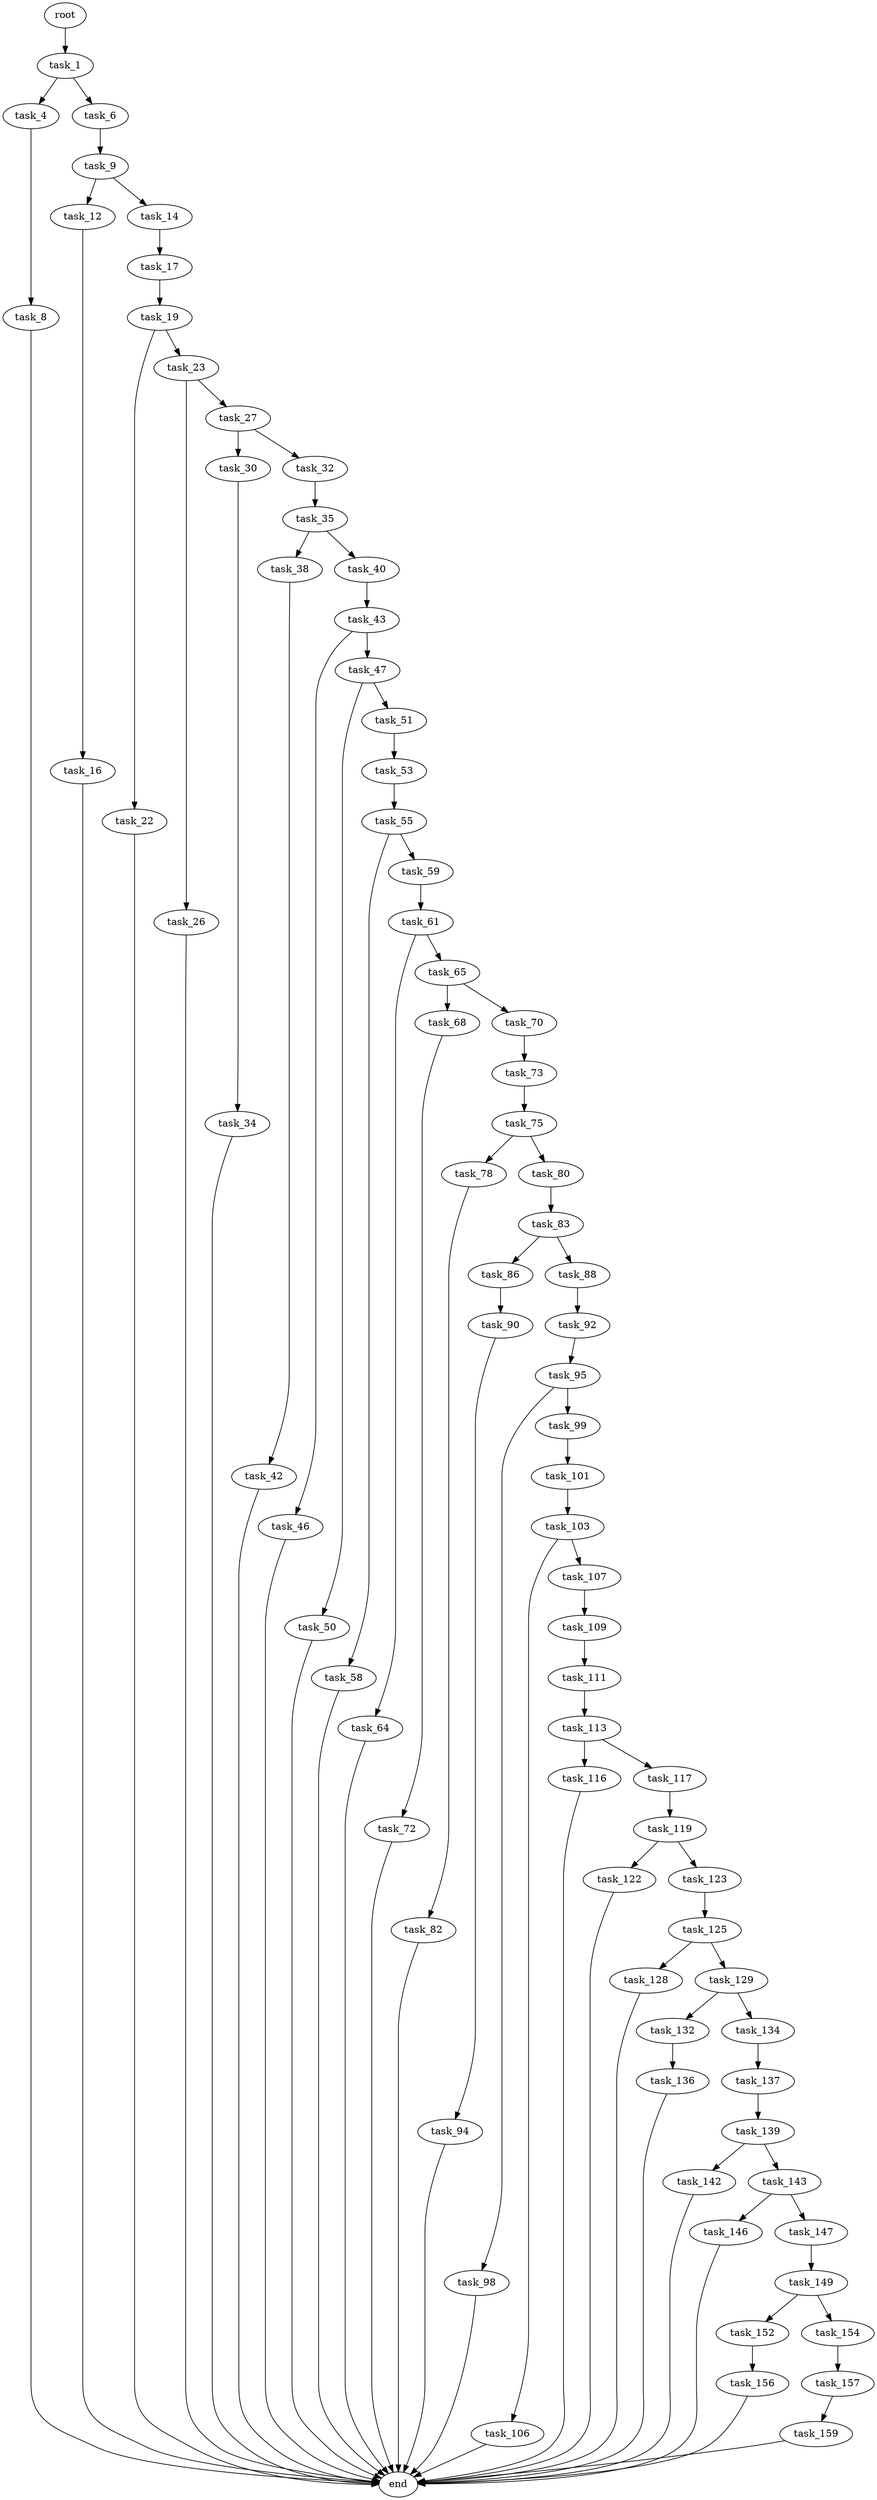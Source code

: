 digraph G {
  root [size="0.000000"];
  task_1 [size="222526578171.000000"];
  task_4 [size="426842728952.000000"];
  task_6 [size="1148502765.000000"];
  task_8 [size="150541324398.000000"];
  task_9 [size="549755813888.000000"];
  task_12 [size="549755813888.000000"];
  task_14 [size="549755813888.000000"];
  task_16 [size="28991029248.000000"];
  task_17 [size="286232775099.000000"];
  task_19 [size="151993560696.000000"];
  task_22 [size="2509133148.000000"];
  task_23 [size="5645264575.000000"];
  task_26 [size="1608373820.000000"];
  task_27 [size="15846370475.000000"];
  task_30 [size="697640384693.000000"];
  task_32 [size="55040940174.000000"];
  task_34 [size="17165860762.000000"];
  task_35 [size="1073741824000.000000"];
  task_38 [size="17230597439.000000"];
  task_40 [size="18699353965.000000"];
  task_42 [size="16970551021.000000"];
  task_43 [size="270191486780.000000"];
  task_46 [size="12553557875.000000"];
  task_47 [size="161461054048.000000"];
  task_50 [size="861443416549.000000"];
  task_51 [size="328451977650.000000"];
  task_53 [size="83809061952.000000"];
  task_55 [size="7602953651.000000"];
  task_58 [size="715996178.000000"];
  task_59 [size="231928233984.000000"];
  task_61 [size="193047093109.000000"];
  task_64 [size="155799818592.000000"];
  task_65 [size="549755813888.000000"];
  task_68 [size="10938114720.000000"];
  task_70 [size="368293445632.000000"];
  task_72 [size="312379849616.000000"];
  task_73 [size="25528789096.000000"];
  task_75 [size="782757789696.000000"];
  task_78 [size="337987729101.000000"];
  task_80 [size="231928233984.000000"];
  task_82 [size="134217728000.000000"];
  task_83 [size="9577346475.000000"];
  task_86 [size="33870467903.000000"];
  task_88 [size="134217728000.000000"];
  task_90 [size="38515067347.000000"];
  task_92 [size="134217728000.000000"];
  task_94 [size="40786721206.000000"];
  task_95 [size="6883464408.000000"];
  task_98 [size="33191720309.000000"];
  task_99 [size="549755813888.000000"];
  task_101 [size="549755813888.000000"];
  task_103 [size="368907272821.000000"];
  task_106 [size="20655266155.000000"];
  task_107 [size="782757789696.000000"];
  task_109 [size="68719476736.000000"];
  task_111 [size="121229609039.000000"];
  task_113 [size="782757789696.000000"];
  task_116 [size="231928233984.000000"];
  task_117 [size="8589934592.000000"];
  task_119 [size="28991029248.000000"];
  task_122 [size="214529894996.000000"];
  task_123 [size="317169601006.000000"];
  task_125 [size="159627767557.000000"];
  task_128 [size="231928233984.000000"];
  task_129 [size="4482676644.000000"];
  task_132 [size="19563515845.000000"];
  task_134 [size="112568231691.000000"];
  task_136 [size="78554082228.000000"];
  task_137 [size="1073741824000.000000"];
  task_139 [size="1073741824000.000000"];
  task_142 [size="15998632211.000000"];
  task_143 [size="580123200208.000000"];
  task_146 [size="2280356797.000000"];
  task_147 [size="549755813888.000000"];
  task_149 [size="68921786940.000000"];
  task_152 [size="201763211689.000000"];
  task_154 [size="1838893576.000000"];
  task_156 [size="389316994562.000000"];
  task_157 [size="4543865734.000000"];
  task_159 [size="942011786115.000000"];
  end [size="0.000000"];

  root -> task_1 [size="1.000000"];
  task_1 -> task_4 [size="209715200.000000"];
  task_1 -> task_6 [size="209715200.000000"];
  task_4 -> task_8 [size="411041792.000000"];
  task_6 -> task_9 [size="33554432.000000"];
  task_8 -> end [size="1.000000"];
  task_9 -> task_12 [size="536870912.000000"];
  task_9 -> task_14 [size="536870912.000000"];
  task_12 -> task_16 [size="536870912.000000"];
  task_14 -> task_17 [size="536870912.000000"];
  task_16 -> end [size="1.000000"];
  task_17 -> task_19 [size="301989888.000000"];
  task_19 -> task_22 [size="536870912.000000"];
  task_19 -> task_23 [size="536870912.000000"];
  task_22 -> end [size="1.000000"];
  task_23 -> task_26 [size="536870912.000000"];
  task_23 -> task_27 [size="536870912.000000"];
  task_26 -> end [size="1.000000"];
  task_27 -> task_30 [size="301989888.000000"];
  task_27 -> task_32 [size="301989888.000000"];
  task_30 -> task_34 [size="838860800.000000"];
  task_32 -> task_35 [size="134217728.000000"];
  task_34 -> end [size="1.000000"];
  task_35 -> task_38 [size="838860800.000000"];
  task_35 -> task_40 [size="838860800.000000"];
  task_38 -> task_42 [size="301989888.000000"];
  task_40 -> task_43 [size="411041792.000000"];
  task_42 -> end [size="1.000000"];
  task_43 -> task_46 [size="411041792.000000"];
  task_43 -> task_47 [size="411041792.000000"];
  task_46 -> end [size="1.000000"];
  task_47 -> task_50 [size="679477248.000000"];
  task_47 -> task_51 [size="679477248.000000"];
  task_50 -> end [size="1.000000"];
  task_51 -> task_53 [size="209715200.000000"];
  task_53 -> task_55 [size="75497472.000000"];
  task_55 -> task_58 [size="134217728.000000"];
  task_55 -> task_59 [size="134217728.000000"];
  task_58 -> end [size="1.000000"];
  task_59 -> task_61 [size="301989888.000000"];
  task_61 -> task_64 [size="536870912.000000"];
  task_61 -> task_65 [size="536870912.000000"];
  task_64 -> end [size="1.000000"];
  task_65 -> task_68 [size="536870912.000000"];
  task_65 -> task_70 [size="536870912.000000"];
  task_68 -> task_72 [size="679477248.000000"];
  task_70 -> task_73 [size="411041792.000000"];
  task_72 -> end [size="1.000000"];
  task_73 -> task_75 [size="411041792.000000"];
  task_75 -> task_78 [size="679477248.000000"];
  task_75 -> task_80 [size="679477248.000000"];
  task_78 -> task_82 [size="536870912.000000"];
  task_80 -> task_83 [size="301989888.000000"];
  task_82 -> end [size="1.000000"];
  task_83 -> task_86 [size="301989888.000000"];
  task_83 -> task_88 [size="301989888.000000"];
  task_86 -> task_90 [size="838860800.000000"];
  task_88 -> task_92 [size="209715200.000000"];
  task_90 -> task_94 [size="75497472.000000"];
  task_92 -> task_95 [size="209715200.000000"];
  task_94 -> end [size="1.000000"];
  task_95 -> task_98 [size="134217728.000000"];
  task_95 -> task_99 [size="134217728.000000"];
  task_98 -> end [size="1.000000"];
  task_99 -> task_101 [size="536870912.000000"];
  task_101 -> task_103 [size="536870912.000000"];
  task_103 -> task_106 [size="301989888.000000"];
  task_103 -> task_107 [size="301989888.000000"];
  task_106 -> end [size="1.000000"];
  task_107 -> task_109 [size="679477248.000000"];
  task_109 -> task_111 [size="134217728.000000"];
  task_111 -> task_113 [size="301989888.000000"];
  task_113 -> task_116 [size="679477248.000000"];
  task_113 -> task_117 [size="679477248.000000"];
  task_116 -> end [size="1.000000"];
  task_117 -> task_119 [size="33554432.000000"];
  task_119 -> task_122 [size="75497472.000000"];
  task_119 -> task_123 [size="75497472.000000"];
  task_122 -> end [size="1.000000"];
  task_123 -> task_125 [size="209715200.000000"];
  task_125 -> task_128 [size="411041792.000000"];
  task_125 -> task_129 [size="411041792.000000"];
  task_128 -> end [size="1.000000"];
  task_129 -> task_132 [size="75497472.000000"];
  task_129 -> task_134 [size="75497472.000000"];
  task_132 -> task_136 [size="33554432.000000"];
  task_134 -> task_137 [size="209715200.000000"];
  task_136 -> end [size="1.000000"];
  task_137 -> task_139 [size="838860800.000000"];
  task_139 -> task_142 [size="838860800.000000"];
  task_139 -> task_143 [size="838860800.000000"];
  task_142 -> end [size="1.000000"];
  task_143 -> task_146 [size="411041792.000000"];
  task_143 -> task_147 [size="411041792.000000"];
  task_146 -> end [size="1.000000"];
  task_147 -> task_149 [size="536870912.000000"];
  task_149 -> task_152 [size="75497472.000000"];
  task_149 -> task_154 [size="75497472.000000"];
  task_152 -> task_156 [size="209715200.000000"];
  task_154 -> task_157 [size="33554432.000000"];
  task_156 -> end [size="1.000000"];
  task_157 -> task_159 [size="75497472.000000"];
  task_159 -> end [size="1.000000"];
}
